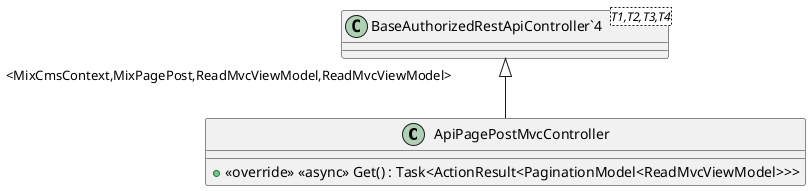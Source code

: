 @startuml
class ApiPagePostMvcController {
    + <<override>> <<async>> Get() : Task<ActionResult<PaginationModel<ReadMvcViewModel>>>
}
class "BaseAuthorizedRestApiController`4"<T1,T2,T3,T4> {
}
"BaseAuthorizedRestApiController`4" "<MixCmsContext,MixPagePost,ReadMvcViewModel,ReadMvcViewModel>" <|-- ApiPagePostMvcController
@enduml

